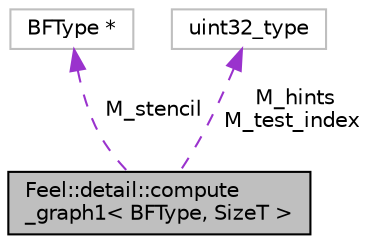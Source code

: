 digraph "Feel::detail::compute_graph1&lt; BFType, SizeT &gt;"
{
 // LATEX_PDF_SIZE
  edge [fontname="Helvetica",fontsize="10",labelfontname="Helvetica",labelfontsize="10"];
  node [fontname="Helvetica",fontsize="10",shape=record];
  Node1 [label="Feel::detail::compute\l_graph1\< BFType, SizeT \>",height=0.2,width=0.4,color="black", fillcolor="grey75", style="filled", fontcolor="black",tooltip=" "];
  Node2 -> Node1 [dir="back",color="darkorchid3",fontsize="10",style="dashed",label=" M_stencil" ,fontname="Helvetica"];
  Node2 [label="BFType *",height=0.2,width=0.4,color="grey75", fillcolor="white", style="filled",tooltip=" "];
  Node3 -> Node1 [dir="back",color="darkorchid3",fontsize="10",style="dashed",label=" M_hints\nM_test_index" ,fontname="Helvetica"];
  Node3 [label="uint32_type",height=0.2,width=0.4,color="grey75", fillcolor="white", style="filled",tooltip=" "];
}
